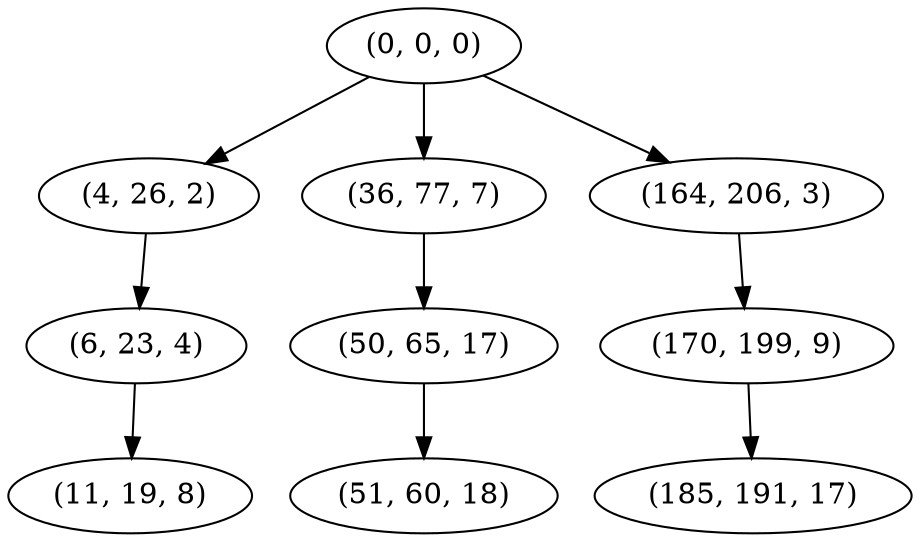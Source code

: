 digraph tree {
    "(0, 0, 0)";
    "(4, 26, 2)";
    "(6, 23, 4)";
    "(11, 19, 8)";
    "(36, 77, 7)";
    "(50, 65, 17)";
    "(51, 60, 18)";
    "(164, 206, 3)";
    "(170, 199, 9)";
    "(185, 191, 17)";
    "(0, 0, 0)" -> "(4, 26, 2)";
    "(0, 0, 0)" -> "(36, 77, 7)";
    "(0, 0, 0)" -> "(164, 206, 3)";
    "(4, 26, 2)" -> "(6, 23, 4)";
    "(6, 23, 4)" -> "(11, 19, 8)";
    "(36, 77, 7)" -> "(50, 65, 17)";
    "(50, 65, 17)" -> "(51, 60, 18)";
    "(164, 206, 3)" -> "(170, 199, 9)";
    "(170, 199, 9)" -> "(185, 191, 17)";
}
